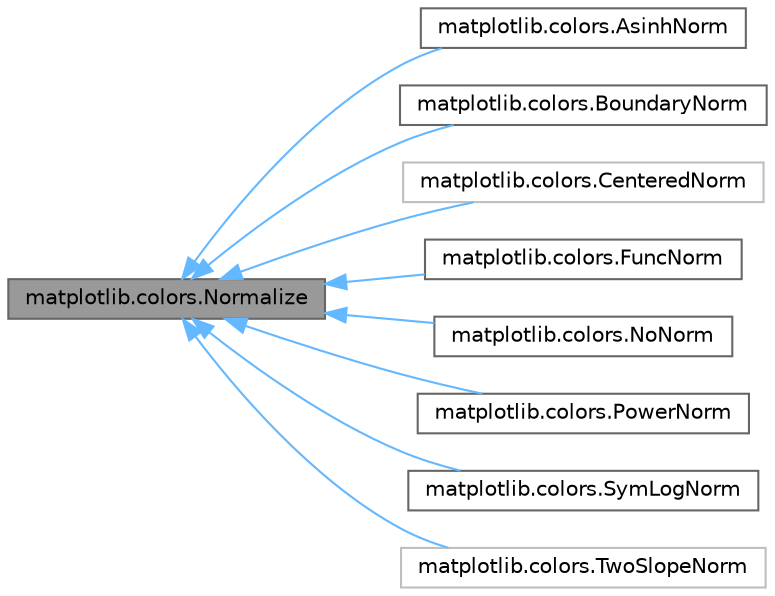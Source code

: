 digraph "matplotlib.colors.Normalize"
{
 // LATEX_PDF_SIZE
  bgcolor="transparent";
  edge [fontname=Helvetica,fontsize=10,labelfontname=Helvetica,labelfontsize=10];
  node [fontname=Helvetica,fontsize=10,shape=box,height=0.2,width=0.4];
  rankdir="LR";
  Node1 [id="Node000001",label="matplotlib.colors.Normalize",height=0.2,width=0.4,color="gray40", fillcolor="grey60", style="filled", fontcolor="black",tooltip=" "];
  Node1 -> Node2 [id="edge1_Node000001_Node000002",dir="back",color="steelblue1",style="solid",tooltip=" "];
  Node2 [id="Node000002",label="matplotlib.colors.AsinhNorm",height=0.2,width=0.4,color="gray40", fillcolor="white", style="filled",URL="$d9/dac/classmatplotlib_1_1colors_1_1AsinhNorm.html",tooltip=" "];
  Node1 -> Node3 [id="edge2_Node000001_Node000003",dir="back",color="steelblue1",style="solid",tooltip=" "];
  Node3 [id="Node000003",label="matplotlib.colors.BoundaryNorm",height=0.2,width=0.4,color="gray40", fillcolor="white", style="filled",URL="$d4/de7/classmatplotlib_1_1colors_1_1BoundaryNorm.html",tooltip=" "];
  Node1 -> Node4 [id="edge3_Node000001_Node000004",dir="back",color="steelblue1",style="solid",tooltip=" "];
  Node4 [id="Node000004",label="matplotlib.colors.CenteredNorm",height=0.2,width=0.4,color="grey75", fillcolor="white", style="filled",URL="$d9/d2c/classmatplotlib_1_1colors_1_1CenteredNorm.html",tooltip=" "];
  Node1 -> Node5 [id="edge4_Node000001_Node000005",dir="back",color="steelblue1",style="solid",tooltip=" "];
  Node5 [id="Node000005",label="matplotlib.colors.FuncNorm",height=0.2,width=0.4,color="gray40", fillcolor="white", style="filled",URL="$de/da3/classmatplotlib_1_1colors_1_1FuncNorm.html",tooltip=" "];
  Node1 -> Node6 [id="edge5_Node000001_Node000006",dir="back",color="steelblue1",style="solid",tooltip=" "];
  Node6 [id="Node000006",label="matplotlib.colors.NoNorm",height=0.2,width=0.4,color="gray40", fillcolor="white", style="filled",URL="$da/d78/classmatplotlib_1_1colors_1_1NoNorm.html",tooltip=" "];
  Node1 -> Node7 [id="edge6_Node000001_Node000007",dir="back",color="steelblue1",style="solid",tooltip=" "];
  Node7 [id="Node000007",label="matplotlib.colors.PowerNorm",height=0.2,width=0.4,color="gray40", fillcolor="white", style="filled",URL="$db/dbd/classmatplotlib_1_1colors_1_1PowerNorm.html",tooltip=" "];
  Node1 -> Node8 [id="edge7_Node000001_Node000008",dir="back",color="steelblue1",style="solid",tooltip=" "];
  Node8 [id="Node000008",label="matplotlib.colors.SymLogNorm",height=0.2,width=0.4,color="gray40", fillcolor="white", style="filled",URL="$d8/d14/classmatplotlib_1_1colors_1_1SymLogNorm.html",tooltip=" "];
  Node1 -> Node9 [id="edge8_Node000001_Node000009",dir="back",color="steelblue1",style="solid",tooltip=" "];
  Node9 [id="Node000009",label="matplotlib.colors.TwoSlopeNorm",height=0.2,width=0.4,color="grey75", fillcolor="white", style="filled",URL="$d6/dd8/classmatplotlib_1_1colors_1_1TwoSlopeNorm.html",tooltip=" "];
}
